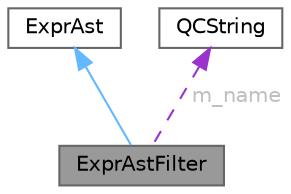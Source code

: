 digraph "ExprAstFilter"
{
 // INTERACTIVE_SVG=YES
 // LATEX_PDF_SIZE
  bgcolor="transparent";
  edge [fontname=Helvetica,fontsize=10,labelfontname=Helvetica,labelfontsize=10];
  node [fontname=Helvetica,fontsize=10,shape=box,height=0.2,width=0.4];
  Node1 [label="ExprAstFilter",height=0.2,width=0.4,color="gray40", fillcolor="grey60", style="filled", fontcolor="black",tooltip="Class representing a filter in the AST."];
  Node2 -> Node1 [dir="back",color="steelblue1",style="solid"];
  Node2 [label="ExprAst",height=0.2,width=0.4,color="gray40", fillcolor="white", style="filled",URL="$dc/dfa/class_expr_ast.html",tooltip="Base class for all nodes in the abstract syntax tree of an expression."];
  Node3 -> Node1 [dir="back",color="darkorchid3",style="dashed",label=" m_name",fontcolor="grey" ];
  Node3 [label="QCString",height=0.2,width=0.4,color="gray40", fillcolor="white", style="filled",URL="$d9/d45/class_q_c_string.html",tooltip="This is an alternative implementation of QCString."];
}
